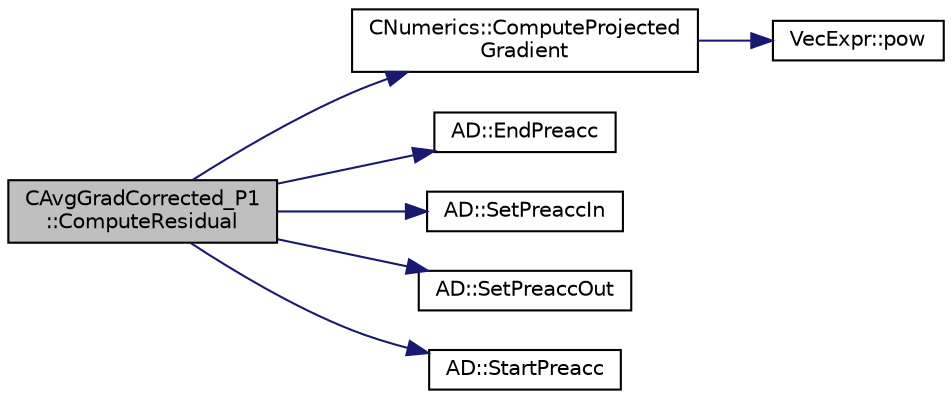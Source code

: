 digraph "CAvgGradCorrected_P1::ComputeResidual"
{
 // LATEX_PDF_SIZE
  edge [fontname="Helvetica",fontsize="10",labelfontname="Helvetica",labelfontsize="10"];
  node [fontname="Helvetica",fontsize="10",shape=record];
  rankdir="LR";
  Node1 [label="CAvgGradCorrected_P1\l::ComputeResidual",height=0.2,width=0.4,color="black", fillcolor="grey75", style="filled", fontcolor="black",tooltip="Compute the viscous residual of the P1 equation."];
  Node1 -> Node2 [color="midnightblue",fontsize="10",style="solid",fontname="Helvetica"];
  Node2 [label="CNumerics::ComputeProjected\lGradient",height=0.2,width=0.4,color="black", fillcolor="white", style="filled",URL="$classCNumerics.html#a461f0d2b6bbf12a98133f06b5452efb0",tooltip="Project average gradient onto normal (with or w/o correction) for viscous fluxes of scalar quantities..."];
  Node2 -> Node3 [color="midnightblue",fontsize="10",style="solid",fontname="Helvetica"];
  Node3 [label="VecExpr::pow",height=0.2,width=0.4,color="black", fillcolor="white", style="filled",URL="$group__VecExpr.html#ga7fb255e1f2a1773d3cc6ff7bee1aadd2",tooltip=" "];
  Node1 -> Node4 [color="midnightblue",fontsize="10",style="solid",fontname="Helvetica"];
  Node4 [label="AD::EndPreacc",height=0.2,width=0.4,color="black", fillcolor="white", style="filled",URL="$namespaceAD.html#a309d057a92faa60a3a760254678ec9ea",tooltip="Ends a preaccumulation section and computes the local Jacobi matrix of a code section using the varia..."];
  Node1 -> Node5 [color="midnightblue",fontsize="10",style="solid",fontname="Helvetica"];
  Node5 [label="AD::SetPreaccIn",height=0.2,width=0.4,color="black", fillcolor="white", style="filled",URL="$namespaceAD.html#aa163589c94af6ddfdbcf901ecc76ac77",tooltip="Sets the scalar inputs of a preaccumulation section."];
  Node1 -> Node6 [color="midnightblue",fontsize="10",style="solid",fontname="Helvetica"];
  Node6 [label="AD::SetPreaccOut",height=0.2,width=0.4,color="black", fillcolor="white", style="filled",URL="$namespaceAD.html#a96f26aa5f6909173e990e03b864fec33",tooltip="Sets the scalar outputs of a preaccumulation section."];
  Node1 -> Node7 [color="midnightblue",fontsize="10",style="solid",fontname="Helvetica"];
  Node7 [label="AD::StartPreacc",height=0.2,width=0.4,color="black", fillcolor="white", style="filled",URL="$namespaceAD.html#a2a1e9c4b109fd751e84132c9495de3ff",tooltip="Starts a new preaccumulation section and sets the input variables."];
}
